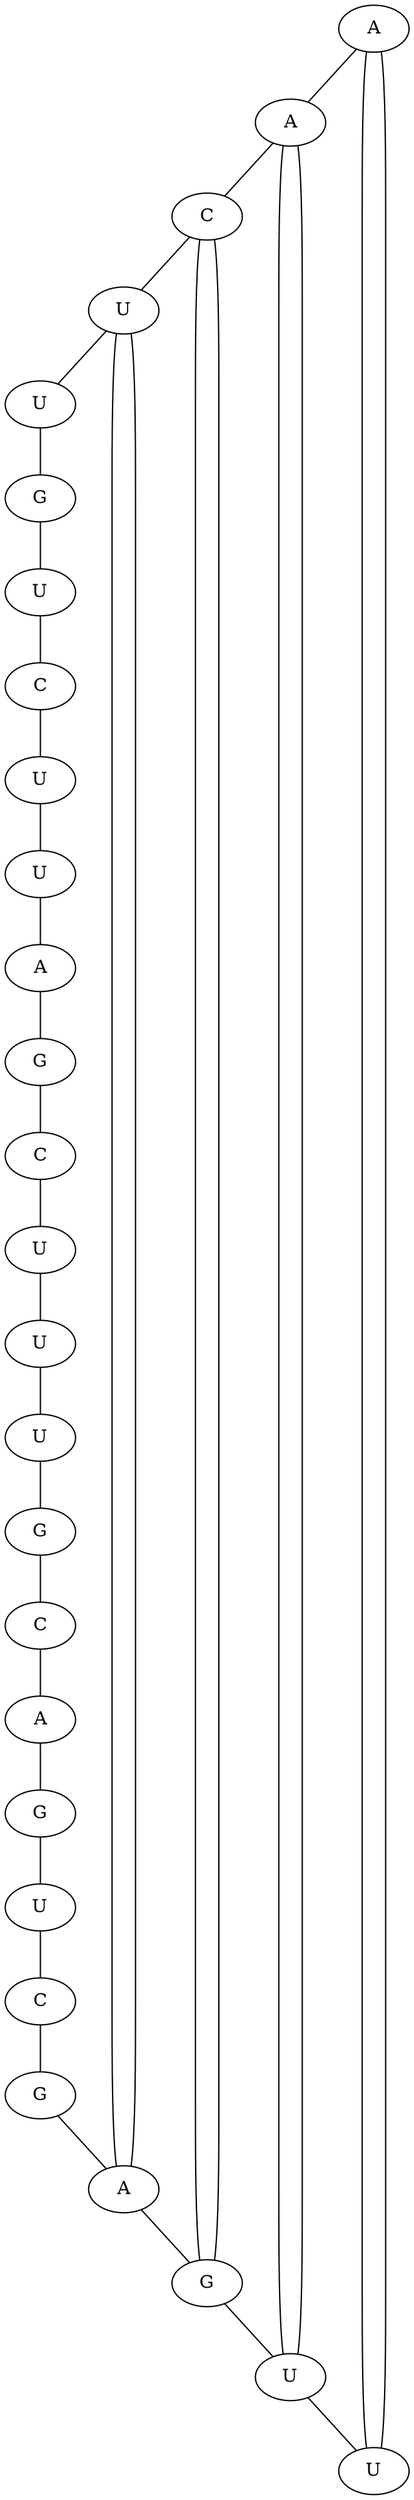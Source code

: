 graph G {
0 [label="A"];
1 [label="A"];
2 [label="C"];
3 [label="U"];
4 [label="U"];
5 [label="G"];
6 [label="U"];
7 [label="C"];
8 [label="U"];
9 [label="U"];
10 [label="A"];
11 [label="G"];
12 [label="C"];
13 [label="U"];
14 [label="U"];
15 [label="U"];
16 [label="G"];
17 [label="C"];
18 [label="A"];
19 [label="G"];
20 [label="U"];
21 [label="C"];
22 [label="G"];
23 [label="A"];
24 [label="G"];
25 [label="U"];
26 [label="U"];
0 -- 1;
1 -- 2;
2 -- 3;
3 -- 4;
4 -- 5;
5 -- 6;
6 -- 7;
7 -- 8;
8 -- 9;
9 -- 10;
10 -- 11;
11 -- 12;
12 -- 13;
13 -- 14;
14 -- 15;
15 -- 16;
16 -- 17;
17 -- 18;
18 -- 19;
19 -- 20;
20 -- 21;
21 -- 22;
22 -- 23;
23 -- 24;
24 -- 25;
25 -- 26;
0 -- 26;
0 -- 26;
1 -- 25;
1 -- 25;
2 -- 24;
2 -- 24;
3 -- 23;
3 -- 23;

}